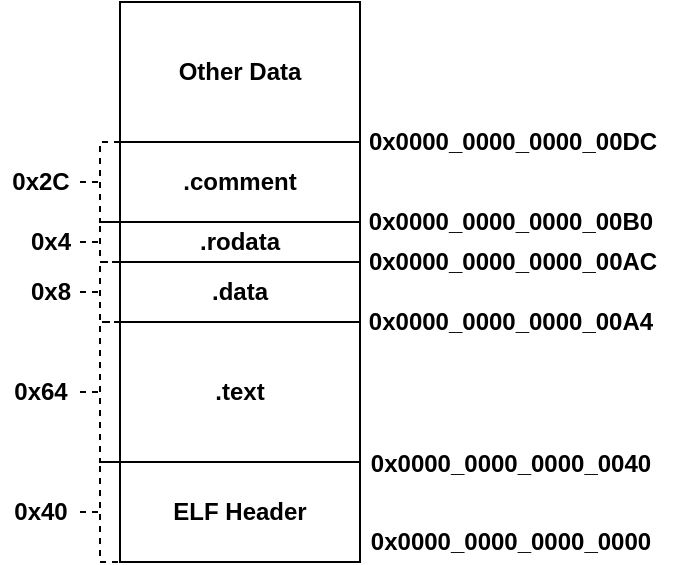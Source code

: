<mxfile version="15.4.0" type="device"><diagram id="W-gzLhBSWC3PVooRDeho" name="Page-1"><mxGraphModel dx="782" dy="497" grid="1" gridSize="10" guides="1" tooltips="1" connect="1" arrows="1" fold="1" page="1" pageScale="1" pageWidth="850" pageHeight="1100" math="0" shadow="0"><root><mxCell id="0"/><mxCell id="1" parent="0"/><mxCell id="dek-SWvq3RM1kDQT4jVF-2" value="" style="rounded=0;whiteSpace=wrap;html=1;align=left;fontStyle=1" vertex="1" parent="1"><mxGeometry x="330" y="200" width="120" height="280" as="geometry"/></mxCell><mxCell id="dek-SWvq3RM1kDQT4jVF-3" value="ELF Header" style="rounded=0;whiteSpace=wrap;html=1;align=center;fontStyle=1" vertex="1" parent="1"><mxGeometry x="330" y="430" width="120" height="50" as="geometry"/></mxCell><mxCell id="dek-SWvq3RM1kDQT4jVF-5" value="0x0000_0000_0000_0040" style="text;html=1;align=center;verticalAlign=middle;resizable=0;points=[];autosize=1;strokeColor=none;fillColor=none;fontStyle=1" vertex="1" parent="1"><mxGeometry x="445" y="421" width="160" height="20" as="geometry"/></mxCell><mxCell id="dek-SWvq3RM1kDQT4jVF-6" value="0x0000_0000_0000_0000" style="text;html=1;align=center;verticalAlign=middle;resizable=0;points=[];autosize=1;strokeColor=none;fillColor=none;fontStyle=1" vertex="1" parent="1"><mxGeometry x="445" y="460" width="160" height="20" as="geometry"/></mxCell><mxCell id="dek-SWvq3RM1kDQT4jVF-7" value=".text" style="rounded=0;whiteSpace=wrap;html=1;align=center;fontStyle=1" vertex="1" parent="1"><mxGeometry x="330" y="360" width="120" height="70" as="geometry"/></mxCell><mxCell id="dek-SWvq3RM1kDQT4jVF-8" value="" style="strokeWidth=1;html=1;shape=mxgraph.flowchart.annotation_2;align=left;labelPosition=right;pointerEvents=1;fontSize=12;dashed=1;fontStyle=1" vertex="1" parent="1"><mxGeometry x="310" y="430" width="20" height="50" as="geometry"/></mxCell><mxCell id="dek-SWvq3RM1kDQT4jVF-9" value="0x40" style="text;html=1;align=center;verticalAlign=middle;resizable=0;points=[];autosize=1;strokeColor=none;fillColor=none;fontStyle=1" vertex="1" parent="1"><mxGeometry x="270" y="445" width="40" height="20" as="geometry"/></mxCell><mxCell id="dek-SWvq3RM1kDQT4jVF-10" value="0x0000_0000_0000_00A4" style="text;html=1;align=center;verticalAlign=middle;resizable=0;points=[];autosize=1;strokeColor=none;fillColor=none;fontStyle=1" vertex="1" parent="1"><mxGeometry x="445" y="350" width="160" height="20" as="geometry"/></mxCell><mxCell id="dek-SWvq3RM1kDQT4jVF-11" value="0x64" style="text;html=1;align=center;verticalAlign=middle;resizable=0;points=[];autosize=1;strokeColor=none;fillColor=none;fontStyle=1" vertex="1" parent="1"><mxGeometry x="270" y="385" width="40" height="20" as="geometry"/></mxCell><mxCell id="dek-SWvq3RM1kDQT4jVF-12" value=".data" style="rounded=0;whiteSpace=wrap;html=1;align=center;fontStyle=1" vertex="1" parent="1"><mxGeometry x="330" y="330" width="120" height="30" as="geometry"/></mxCell><mxCell id="dek-SWvq3RM1kDQT4jVF-13" value="0x8" style="text;html=1;align=center;verticalAlign=middle;resizable=0;points=[];autosize=1;strokeColor=none;fillColor=none;fontStyle=1" vertex="1" parent="1"><mxGeometry x="275" y="335" width="40" height="20" as="geometry"/></mxCell><mxCell id="dek-SWvq3RM1kDQT4jVF-14" value="0x0000_0000_0000_00AC" style="text;html=1;align=center;verticalAlign=middle;resizable=0;points=[];autosize=1;strokeColor=none;fillColor=none;fontStyle=1" vertex="1" parent="1"><mxGeometry x="446" y="320" width="160" height="20" as="geometry"/></mxCell><mxCell id="dek-SWvq3RM1kDQT4jVF-15" value=".rodata" style="rounded=0;whiteSpace=wrap;html=1;align=center;fontStyle=1" vertex="1" parent="1"><mxGeometry x="330" y="310" width="120" height="20" as="geometry"/></mxCell><mxCell id="dek-SWvq3RM1kDQT4jVF-16" value="0x4" style="text;html=1;align=center;verticalAlign=middle;resizable=0;points=[];autosize=1;strokeColor=none;fillColor=none;fontStyle=1" vertex="1" parent="1"><mxGeometry x="275" y="310" width="40" height="20" as="geometry"/></mxCell><mxCell id="dek-SWvq3RM1kDQT4jVF-17" value="0x0000_0000_0000_00B0" style="text;html=1;align=center;verticalAlign=middle;resizable=0;points=[];autosize=1;strokeColor=none;fillColor=none;fontStyle=1" vertex="1" parent="1"><mxGeometry x="445" y="300" width="160" height="20" as="geometry"/></mxCell><mxCell id="dek-SWvq3RM1kDQT4jVF-18" value=".comment" style="rounded=0;whiteSpace=wrap;html=1;align=center;fontStyle=1" vertex="1" parent="1"><mxGeometry x="330" y="270" width="120" height="40" as="geometry"/></mxCell><mxCell id="dek-SWvq3RM1kDQT4jVF-19" value="0x2C" style="text;html=1;align=center;verticalAlign=middle;resizable=0;points=[];autosize=1;strokeColor=none;fillColor=none;fontStyle=1" vertex="1" parent="1"><mxGeometry x="270" y="280" width="40" height="20" as="geometry"/></mxCell><mxCell id="dek-SWvq3RM1kDQT4jVF-20" value="0x0000_0000_0000_00DC" style="text;html=1;align=center;verticalAlign=middle;resizable=0;points=[];autosize=1;strokeColor=none;fillColor=none;fontStyle=1" vertex="1" parent="1"><mxGeometry x="446" y="260" width="160" height="20" as="geometry"/></mxCell><mxCell id="dek-SWvq3RM1kDQT4jVF-21" value="" style="strokeWidth=1;html=1;shape=mxgraph.flowchart.annotation_2;align=left;labelPosition=right;pointerEvents=1;fontSize=12;dashed=1;fontStyle=1" vertex="1" parent="1"><mxGeometry x="310" y="360" width="20" height="70" as="geometry"/></mxCell><mxCell id="dek-SWvq3RM1kDQT4jVF-22" value="" style="strokeWidth=1;html=1;shape=mxgraph.flowchart.annotation_2;align=left;labelPosition=right;pointerEvents=1;fontSize=12;dashed=1;fontStyle=1" vertex="1" parent="1"><mxGeometry x="310" y="330" width="20" height="30" as="geometry"/></mxCell><mxCell id="dek-SWvq3RM1kDQT4jVF-23" value="" style="strokeWidth=1;html=1;shape=mxgraph.flowchart.annotation_2;align=left;labelPosition=right;pointerEvents=1;fontSize=12;dashed=1;fontStyle=1" vertex="1" parent="1"><mxGeometry x="310" y="310" width="20" height="20" as="geometry"/></mxCell><mxCell id="dek-SWvq3RM1kDQT4jVF-24" value="" style="strokeWidth=1;html=1;shape=mxgraph.flowchart.annotation_2;align=left;labelPosition=right;pointerEvents=1;fontSize=12;dashed=1;fontStyle=1" vertex="1" parent="1"><mxGeometry x="310" y="270" width="20" height="40" as="geometry"/></mxCell><mxCell id="dek-SWvq3RM1kDQT4jVF-25" value="Other Data" style="rounded=0;whiteSpace=wrap;html=1;align=center;fontStyle=1" vertex="1" parent="1"><mxGeometry x="330" y="200" width="120" height="70" as="geometry"/></mxCell></root></mxGraphModel></diagram></mxfile>
